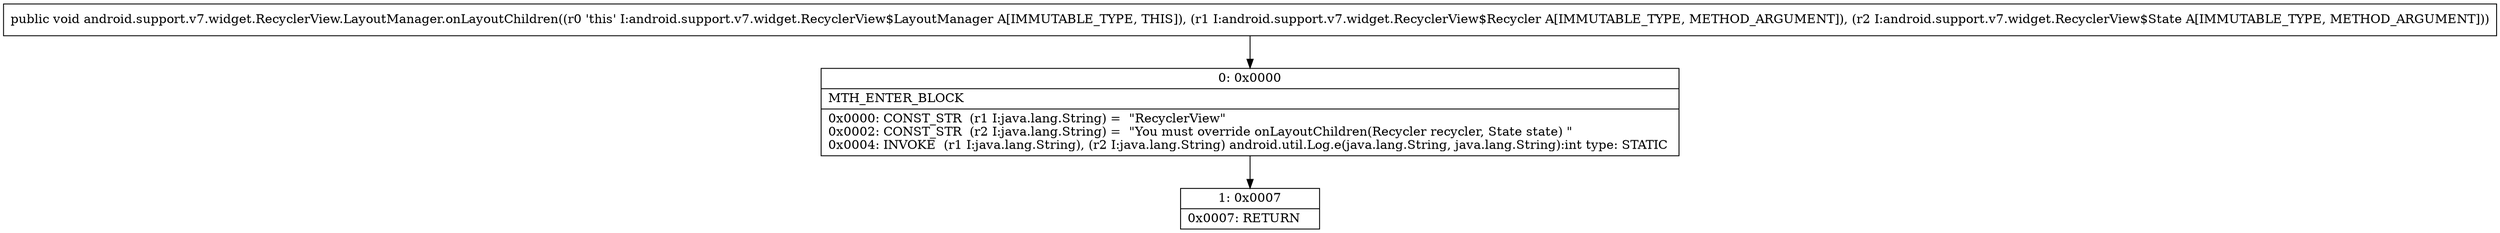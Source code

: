 digraph "CFG forandroid.support.v7.widget.RecyclerView.LayoutManager.onLayoutChildren(Landroid\/support\/v7\/widget\/RecyclerView$Recycler;Landroid\/support\/v7\/widget\/RecyclerView$State;)V" {
Node_0 [shape=record,label="{0\:\ 0x0000|MTH_ENTER_BLOCK\l|0x0000: CONST_STR  (r1 I:java.lang.String) =  \"RecyclerView\" \l0x0002: CONST_STR  (r2 I:java.lang.String) =  \"You must override onLayoutChildren(Recycler recycler, State state) \" \l0x0004: INVOKE  (r1 I:java.lang.String), (r2 I:java.lang.String) android.util.Log.e(java.lang.String, java.lang.String):int type: STATIC \l}"];
Node_1 [shape=record,label="{1\:\ 0x0007|0x0007: RETURN   \l}"];
MethodNode[shape=record,label="{public void android.support.v7.widget.RecyclerView.LayoutManager.onLayoutChildren((r0 'this' I:android.support.v7.widget.RecyclerView$LayoutManager A[IMMUTABLE_TYPE, THIS]), (r1 I:android.support.v7.widget.RecyclerView$Recycler A[IMMUTABLE_TYPE, METHOD_ARGUMENT]), (r2 I:android.support.v7.widget.RecyclerView$State A[IMMUTABLE_TYPE, METHOD_ARGUMENT])) }"];
MethodNode -> Node_0;
Node_0 -> Node_1;
}

